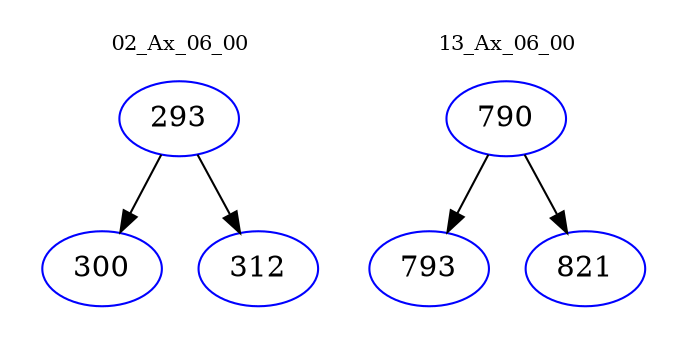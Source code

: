 digraph{
subgraph cluster_0 {
color = white
label = "02_Ax_06_00";
fontsize=10;
T0_293 [label="293", color="blue"]
T0_293 -> T0_300 [color="black"]
T0_300 [label="300", color="blue"]
T0_293 -> T0_312 [color="black"]
T0_312 [label="312", color="blue"]
}
subgraph cluster_1 {
color = white
label = "13_Ax_06_00";
fontsize=10;
T1_790 [label="790", color="blue"]
T1_790 -> T1_793 [color="black"]
T1_793 [label="793", color="blue"]
T1_790 -> T1_821 [color="black"]
T1_821 [label="821", color="blue"]
}
}
